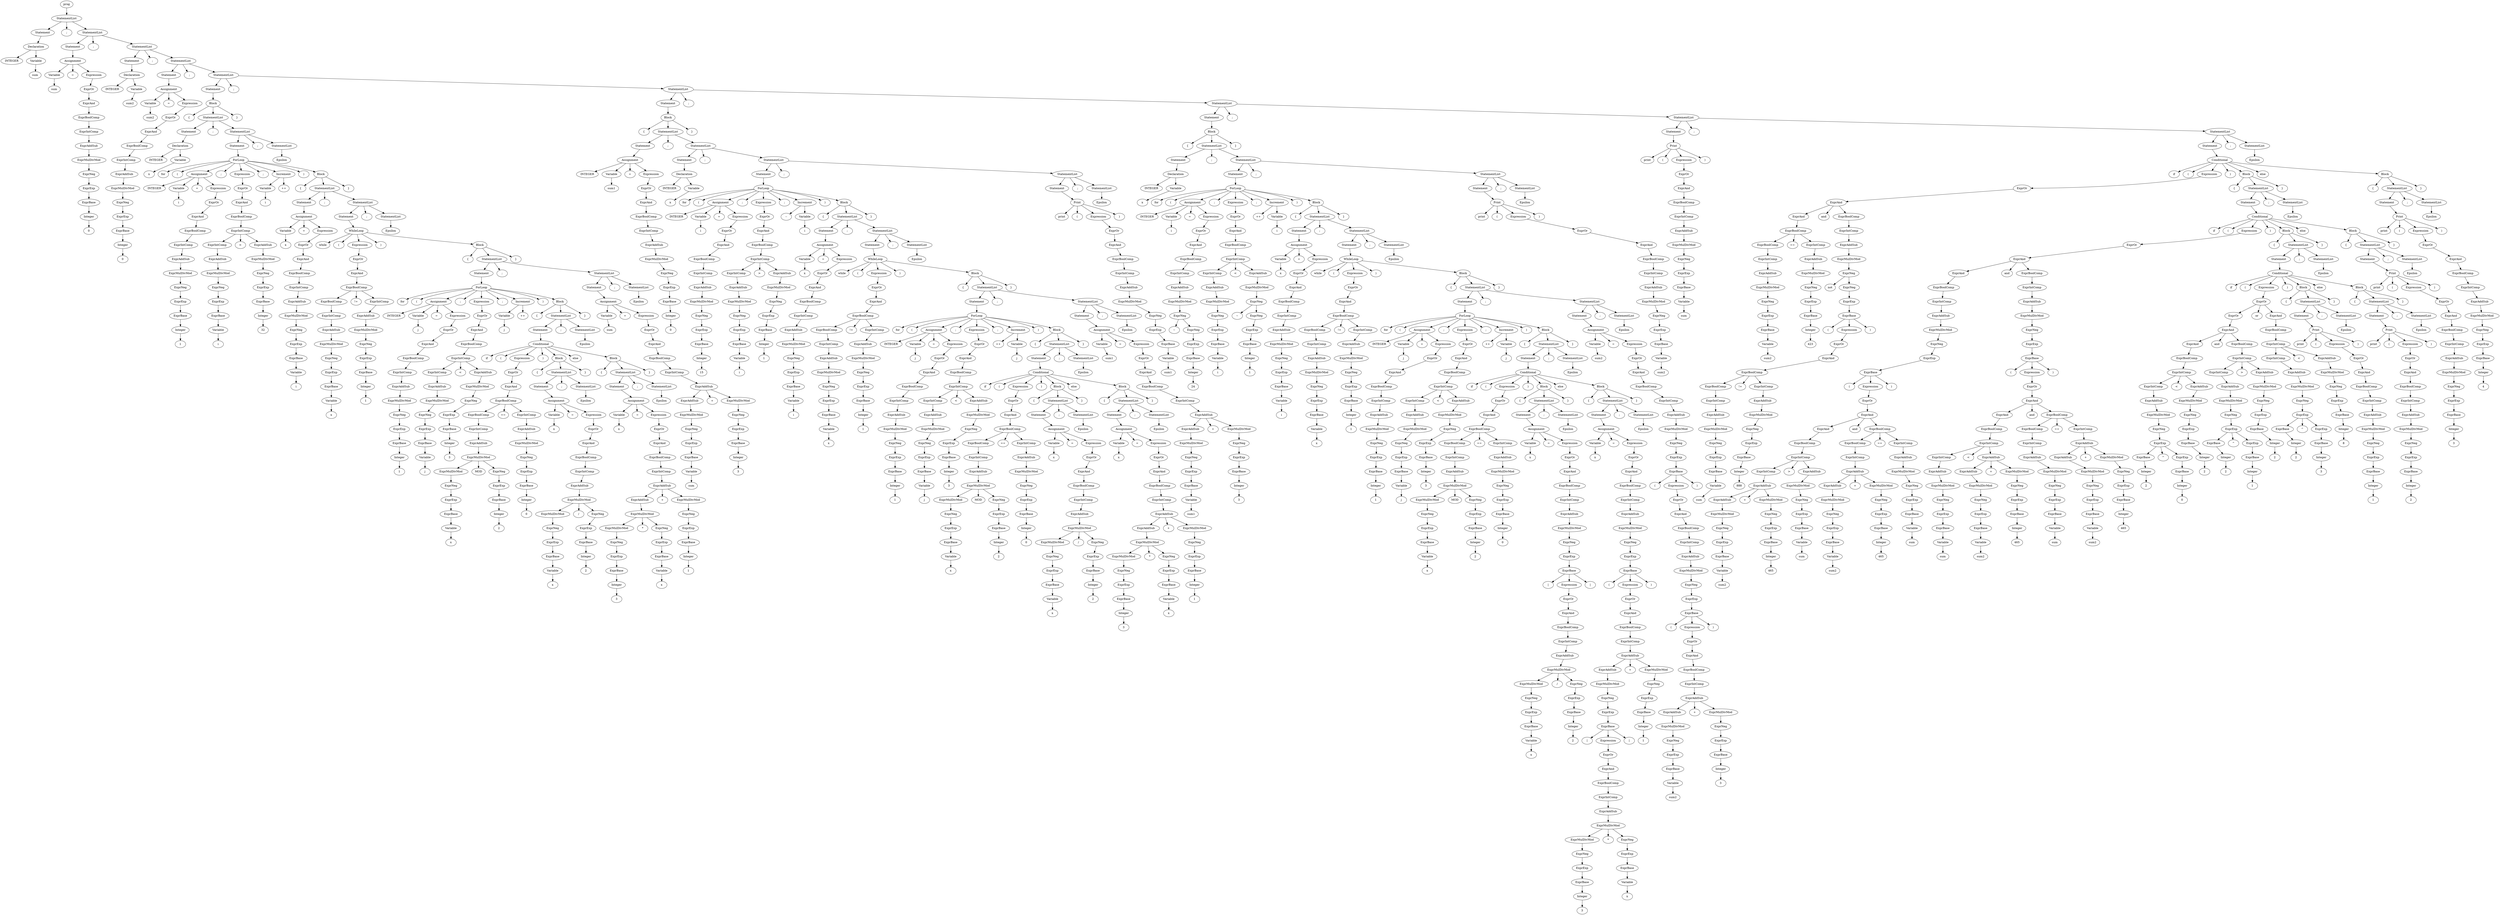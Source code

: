 
digraph "three_x_plus_1"
{
struct1 [label="prog"]
struct2 [label="StatementList"]
struct3 [label="Statement"]
struct4 [label="Declaration"]
struct5 [label="INTEGER"]
struct4->struct5
struct6 [label="Variable"]
struct7 [label="sum"]
struct6->struct7
struct4->struct6
struct3->struct4
struct2->struct3
struct8 [label=";"]
struct2->struct8
struct9 [label="StatementList"]
struct10 [label="Statement"]
struct11 [label="Assignment"]
struct12 [label="Variable"]
struct13 [label="sum"]
struct12->struct13
struct11->struct12
struct14 [label="="]
struct11->struct14
struct15 [label="Expression"]
struct16 [label="ExprOr"]
struct17 [label="ExprAnd"]
struct18 [label="ExprBoolComp"]
struct19 [label="ExprIntComp"]
struct20 [label="ExprAddSub"]
struct21 [label="ExprMulDivMod"]
struct22 [label="ExprNeg"]
struct23 [label="ExprExp"]
struct24 [label="ExprBase"]
struct25 [label="Integer"]
struct26 [label="0"]
struct25->struct26
struct24->struct25
struct23->struct24
struct22->struct23
struct21->struct22
struct20->struct21
struct19->struct20
struct18->struct19
struct17->struct18
struct16->struct17
struct15->struct16
struct11->struct15
struct10->struct11
struct9->struct10
struct27 [label=";"]
struct9->struct27
struct28 [label="StatementList"]
struct29 [label="Statement"]
struct30 [label="Declaration"]
struct31 [label="INTEGER"]
struct30->struct31
struct32 [label="Variable"]
struct33 [label="sum2"]
struct32->struct33
struct30->struct32
struct29->struct30
struct28->struct29
struct34 [label=";"]
struct28->struct34
struct35 [label="StatementList"]
struct36 [label="Statement"]
struct37 [label="Assignment"]
struct38 [label="Variable"]
struct39 [label="sum2"]
struct38->struct39
struct37->struct38
struct40 [label="="]
struct37->struct40
struct41 [label="Expression"]
struct42 [label="ExprOr"]
struct43 [label="ExprAnd"]
struct44 [label="ExprBoolComp"]
struct45 [label="ExprIntComp"]
struct46 [label="ExprAddSub"]
struct47 [label="ExprMulDivMod"]
struct48 [label="ExprNeg"]
struct49 [label="ExprExp"]
struct50 [label="ExprBase"]
struct51 [label="Integer"]
struct52 [label="0"]
struct51->struct52
struct50->struct51
struct49->struct50
struct48->struct49
struct47->struct48
struct46->struct47
struct45->struct46
struct44->struct45
struct43->struct44
struct42->struct43
struct41->struct42
struct37->struct41
struct36->struct37
struct35->struct36
struct53 [label=";"]
struct35->struct53
struct54 [label="StatementList"]
struct55 [label="Statement"]
struct56 [label="Block"]
struct57 [label="{"]
struct56->struct57
struct58 [label="StatementList"]
struct59 [label="Statement"]
struct60 [label="Declaration"]
struct61 [label="INTEGER"]
struct60->struct61
struct62 [label="Variable"]
struct63 [label="x"]
struct62->struct63
struct60->struct62
struct59->struct60
struct58->struct59
struct64 [label=";"]
struct58->struct64
struct65 [label="StatementList"]
struct66 [label="Statement"]
struct67 [label="ForLoop"]
struct68 [label="for"]
struct67->struct68
struct69 [label="("]
struct67->struct69
struct70 [label="Assignment"]
struct71 [label="INTEGER"]
struct70->struct71
struct72 [label="Variable"]
struct73 [label="i"]
struct72->struct73
struct70->struct72
struct74 [label="="]
struct70->struct74
struct75 [label="Expression"]
struct76 [label="ExprOr"]
struct77 [label="ExprAnd"]
struct78 [label="ExprBoolComp"]
struct79 [label="ExprIntComp"]
struct80 [label="ExprAddSub"]
struct81 [label="ExprMulDivMod"]
struct82 [label="ExprNeg"]
struct83 [label="ExprExp"]
struct84 [label="ExprBase"]
struct85 [label="Integer"]
struct86 [label="1"]
struct85->struct86
struct84->struct85
struct83->struct84
struct82->struct83
struct81->struct82
struct80->struct81
struct79->struct80
struct78->struct79
struct77->struct78
struct76->struct77
struct75->struct76
struct70->struct75
struct67->struct70
struct87 [label=";"]
struct67->struct87
struct88 [label="Expression"]
struct89 [label="ExprOr"]
struct90 [label="ExprAnd"]
struct91 [label="ExprBoolComp"]
struct92 [label="ExprIntComp"]
struct93 [label="ExprIntComp"]
struct94 [label="ExprAddSub"]
struct95 [label="ExprMulDivMod"]
struct96 [label="ExprNeg"]
struct97 [label="ExprExp"]
struct98 [label="ExprBase"]
struct99 [label="Variable"]
struct100 [label="i"]
struct99->struct100
struct98->struct99
struct97->struct98
struct96->struct97
struct95->struct96
struct94->struct95
struct93->struct94
struct92->struct93
struct101 [label="<"]
struct92->struct101
struct102 [label="ExprAddSub"]
struct103 [label="ExprMulDivMod"]
struct104 [label="ExprNeg"]
struct105 [label="ExprExp"]
struct106 [label="ExprBase"]
struct107 [label="Integer"]
struct108 [label="32"]
struct107->struct108
struct106->struct107
struct105->struct106
struct104->struct105
struct103->struct104
struct102->struct103
struct92->struct102
struct91->struct92
struct90->struct91
struct89->struct90
struct88->struct89
struct67->struct88
struct109 [label=";"]
struct67->struct109
struct110 [label="Increment"]
struct111 [label="Variable"]
struct112 [label="i"]
struct111->struct112
struct110->struct111
struct113 [label="++"]
struct110->struct113
struct67->struct110
struct114 [label=")"]
struct67->struct114
struct115 [label="Block"]
struct116 [label="{"]
struct115->struct116
struct117 [label="StatementList"]
struct118 [label="Statement"]
struct119 [label="Assignment"]
struct120 [label="Variable"]
struct121 [label="x"]
struct120->struct121
struct119->struct120
struct122 [label="="]
struct119->struct122
struct123 [label="Expression"]
struct124 [label="ExprOr"]
struct125 [label="ExprAnd"]
struct126 [label="ExprBoolComp"]
struct127 [label="ExprIntComp"]
struct128 [label="ExprAddSub"]
struct129 [label="ExprMulDivMod"]
struct130 [label="ExprNeg"]
struct131 [label="ExprExp"]
struct132 [label="ExprBase"]
struct133 [label="Variable"]
struct134 [label="i"]
struct133->struct134
struct132->struct133
struct131->struct132
struct130->struct131
struct129->struct130
struct128->struct129
struct127->struct128
struct126->struct127
struct125->struct126
struct124->struct125
struct123->struct124
struct119->struct123
struct118->struct119
struct117->struct118
struct135 [label=";"]
struct117->struct135
struct136 [label="StatementList"]
struct137 [label="Statement"]
struct138 [label="WhileLoop"]
struct139 [label="while"]
struct138->struct139
struct140 [label="("]
struct138->struct140
struct141 [label="Expression"]
struct142 [label="ExprOr"]
struct143 [label="ExprAnd"]
struct144 [label="ExprBoolComp"]
struct145 [label="ExprBoolComp"]
struct146 [label="ExprIntComp"]
struct147 [label="ExprAddSub"]
struct148 [label="ExprMulDivMod"]
struct149 [label="ExprNeg"]
struct150 [label="ExprExp"]
struct151 [label="ExprBase"]
struct152 [label="Variable"]
struct153 [label="x"]
struct152->struct153
struct151->struct152
struct150->struct151
struct149->struct150
struct148->struct149
struct147->struct148
struct146->struct147
struct145->struct146
struct144->struct145
struct154 [label="!="]
struct144->struct154
struct155 [label="ExprIntComp"]
struct156 [label="ExprAddSub"]
struct157 [label="ExprMulDivMod"]
struct158 [label="ExprNeg"]
struct159 [label="ExprExp"]
struct160 [label="ExprBase"]
struct161 [label="Integer"]
struct162 [label="1"]
struct161->struct162
struct160->struct161
struct159->struct160
struct158->struct159
struct157->struct158
struct156->struct157
struct155->struct156
struct144->struct155
struct143->struct144
struct142->struct143
struct141->struct142
struct138->struct141
struct163 [label=")"]
struct138->struct163
struct164 [label="Block"]
struct165 [label="{"]
struct164->struct165
struct166 [label="StatementList"]
struct167 [label="Statement"]
struct168 [label="ForLoop"]
struct169 [label="for"]
struct168->struct169
struct170 [label="("]
struct168->struct170
struct171 [label="Assignment"]
struct172 [label="INTEGER"]
struct171->struct172
struct173 [label="Variable"]
struct174 [label="j"]
struct173->struct174
struct171->struct173
struct175 [label="="]
struct171->struct175
struct176 [label="Expression"]
struct177 [label="ExprOr"]
struct178 [label="ExprAnd"]
struct179 [label="ExprBoolComp"]
struct180 [label="ExprIntComp"]
struct181 [label="ExprAddSub"]
struct182 [label="ExprMulDivMod"]
struct183 [label="ExprNeg"]
struct184 [label="ExprExp"]
struct185 [label="ExprBase"]
struct186 [label="Integer"]
struct187 [label="1"]
struct186->struct187
struct185->struct186
struct184->struct185
struct183->struct184
struct182->struct183
struct181->struct182
struct180->struct181
struct179->struct180
struct178->struct179
struct177->struct178
struct176->struct177
struct171->struct176
struct168->struct171
struct188 [label=";"]
struct168->struct188
struct189 [label="Expression"]
struct190 [label="ExprOr"]
struct191 [label="ExprAnd"]
struct192 [label="ExprBoolComp"]
struct193 [label="ExprIntComp"]
struct194 [label="ExprIntComp"]
struct195 [label="ExprAddSub"]
struct196 [label="ExprMulDivMod"]
struct197 [label="ExprNeg"]
struct198 [label="ExprExp"]
struct199 [label="ExprBase"]
struct200 [label="Variable"]
struct201 [label="j"]
struct200->struct201
struct199->struct200
struct198->struct199
struct197->struct198
struct196->struct197
struct195->struct196
struct194->struct195
struct193->struct194
struct202 [label="<"]
struct193->struct202
struct203 [label="ExprAddSub"]
struct204 [label="ExprMulDivMod"]
struct205 [label="ExprNeg"]
struct206 [label="ExprExp"]
struct207 [label="ExprBase"]
struct208 [label="Integer"]
struct209 [label="3"]
struct208->struct209
struct207->struct208
struct206->struct207
struct205->struct206
struct204->struct205
struct203->struct204
struct193->struct203
struct192->struct193
struct191->struct192
struct190->struct191
struct189->struct190
struct168->struct189
struct210 [label=";"]
struct168->struct210
struct211 [label="Increment"]
struct212 [label="Variable"]
struct213 [label="j"]
struct212->struct213
struct211->struct212
struct214 [label="++"]
struct211->struct214
struct168->struct211
struct215 [label=")"]
struct168->struct215
struct216 [label="Block"]
struct217 [label="{"]
struct216->struct217
struct218 [label="StatementList"]
struct219 [label="Statement"]
struct220 [label="Conditional"]
struct221 [label="if"]
struct220->struct221
struct222 [label="("]
struct220->struct222
struct223 [label="Expression"]
struct224 [label="ExprOr"]
struct225 [label="ExprAnd"]
struct226 [label="ExprBoolComp"]
struct227 [label="ExprBoolComp"]
struct228 [label="ExprIntComp"]
struct229 [label="ExprAddSub"]
struct230 [label="ExprMulDivMod"]
struct231 [label="ExprMulDivMod"]
struct232 [label="ExprNeg"]
struct233 [label="ExprExp"]
struct234 [label="ExprBase"]
struct235 [label="Variable"]
struct236 [label="x"]
struct235->struct236
struct234->struct235
struct233->struct234
struct232->struct233
struct231->struct232
struct230->struct231
struct237 [label="MOD"]
struct230->struct237
struct238 [label="ExprNeg"]
struct239 [label="ExprExp"]
struct240 [label="ExprBase"]
struct241 [label="Integer"]
struct242 [label="2"]
struct241->struct242
struct240->struct241
struct239->struct240
struct238->struct239
struct230->struct238
struct229->struct230
struct228->struct229
struct227->struct228
struct226->struct227
struct243 [label="=="]
struct226->struct243
struct244 [label="ExprIntComp"]
struct245 [label="ExprAddSub"]
struct246 [label="ExprMulDivMod"]
struct247 [label="ExprNeg"]
struct248 [label="ExprExp"]
struct249 [label="ExprBase"]
struct250 [label="Integer"]
struct251 [label="0"]
struct250->struct251
struct249->struct250
struct248->struct249
struct247->struct248
struct246->struct247
struct245->struct246
struct244->struct245
struct226->struct244
struct225->struct226
struct224->struct225
struct223->struct224
struct220->struct223
struct252 [label=")"]
struct220->struct252
struct253 [label="Block"]
struct254 [label="{"]
struct253->struct254
struct255 [label="StatementList"]
struct256 [label="Statement"]
struct257 [label="Assignment"]
struct258 [label="Variable"]
struct259 [label="x"]
struct258->struct259
struct257->struct258
struct260 [label="="]
struct257->struct260
struct261 [label="Expression"]
struct262 [label="ExprOr"]
struct263 [label="ExprAnd"]
struct264 [label="ExprBoolComp"]
struct265 [label="ExprIntComp"]
struct266 [label="ExprAddSub"]
struct267 [label="ExprMulDivMod"]
struct268 [label="ExprMulDivMod"]
struct269 [label="ExprNeg"]
struct270 [label="ExprExp"]
struct271 [label="ExprBase"]
struct272 [label="Variable"]
struct273 [label="x"]
struct272->struct273
struct271->struct272
struct270->struct271
struct269->struct270
struct268->struct269
struct267->struct268
struct274 [label="/"]
struct267->struct274
struct275 [label="ExprNeg"]
struct276 [label="ExprExp"]
struct277 [label="ExprBase"]
struct278 [label="Integer"]
struct279 [label="2"]
struct278->struct279
struct277->struct278
struct276->struct277
struct275->struct276
struct267->struct275
struct266->struct267
struct265->struct266
struct264->struct265
struct263->struct264
struct262->struct263
struct261->struct262
struct257->struct261
struct256->struct257
struct255->struct256
struct280 [label=";"]
struct255->struct280
struct281 [label="StatementList"]
struct282 [label="Epsilon"]
struct281->struct282
struct255->struct281
struct253->struct255
struct283 [label="}"]
struct253->struct283
struct220->struct253
struct284 [label="else"]
struct220->struct284
struct285 [label="Block"]
struct286 [label="{"]
struct285->struct286
struct287 [label="StatementList"]
struct288 [label="Statement"]
struct289 [label="Assignment"]
struct290 [label="Variable"]
struct291 [label="x"]
struct290->struct291
struct289->struct290
struct292 [label="="]
struct289->struct292
struct293 [label="Expression"]
struct294 [label="ExprOr"]
struct295 [label="ExprAnd"]
struct296 [label="ExprBoolComp"]
struct297 [label="ExprIntComp"]
struct298 [label="ExprAddSub"]
struct299 [label="ExprAddSub"]
struct300 [label="ExprMulDivMod"]
struct301 [label="ExprMulDivMod"]
struct302 [label="ExprNeg"]
struct303 [label="ExprExp"]
struct304 [label="ExprBase"]
struct305 [label="Integer"]
struct306 [label="3"]
struct305->struct306
struct304->struct305
struct303->struct304
struct302->struct303
struct301->struct302
struct300->struct301
struct307 [label="*"]
struct300->struct307
struct308 [label="ExprNeg"]
struct309 [label="ExprExp"]
struct310 [label="ExprBase"]
struct311 [label="Variable"]
struct312 [label="x"]
struct311->struct312
struct310->struct311
struct309->struct310
struct308->struct309
struct300->struct308
struct299->struct300
struct298->struct299
struct313 [label="+"]
struct298->struct313
struct314 [label="ExprMulDivMod"]
struct315 [label="ExprNeg"]
struct316 [label="ExprExp"]
struct317 [label="ExprBase"]
struct318 [label="Integer"]
struct319 [label="1"]
struct318->struct319
struct317->struct318
struct316->struct317
struct315->struct316
struct314->struct315
struct298->struct314
struct297->struct298
struct296->struct297
struct295->struct296
struct294->struct295
struct293->struct294
struct289->struct293
struct288->struct289
struct287->struct288
struct320 [label=";"]
struct287->struct320
struct321 [label="StatementList"]
struct322 [label="Epsilon"]
struct321->struct322
struct287->struct321
struct285->struct287
struct323 [label="}"]
struct285->struct323
struct220->struct285
struct219->struct220
struct218->struct219
struct324 [label=";"]
struct218->struct324
struct325 [label="StatementList"]
struct326 [label="Epsilon"]
struct325->struct326
struct218->struct325
struct216->struct218
struct327 [label="}"]
struct216->struct327
struct168->struct216
struct167->struct168
struct166->struct167
struct328 [label=";"]
struct166->struct328
struct329 [label="StatementList"]
struct330 [label="Statement"]
struct331 [label="Assignment"]
struct332 [label="Variable"]
struct333 [label="sum"]
struct332->struct333
struct331->struct332
struct334 [label="="]
struct331->struct334
struct335 [label="Expression"]
struct336 [label="ExprOr"]
struct337 [label="ExprAnd"]
struct338 [label="ExprBoolComp"]
struct339 [label="ExprIntComp"]
struct340 [label="ExprAddSub"]
struct341 [label="ExprAddSub"]
struct342 [label="ExprMulDivMod"]
struct343 [label="ExprNeg"]
struct344 [label="ExprExp"]
struct345 [label="ExprBase"]
struct346 [label="Variable"]
struct347 [label="sum"]
struct346->struct347
struct345->struct346
struct344->struct345
struct343->struct344
struct342->struct343
struct341->struct342
struct340->struct341
struct348 [label="+"]
struct340->struct348
struct349 [label="ExprMulDivMod"]
struct350 [label="ExprNeg"]
struct351 [label="ExprExp"]
struct352 [label="ExprBase"]
struct353 [label="Integer"]
struct354 [label="3"]
struct353->struct354
struct352->struct353
struct351->struct352
struct350->struct351
struct349->struct350
struct340->struct349
struct339->struct340
struct338->struct339
struct337->struct338
struct336->struct337
struct335->struct336
struct331->struct335
struct330->struct331
struct329->struct330
struct355 [label=";"]
struct329->struct355
struct356 [label="StatementList"]
struct357 [label="Epsilon"]
struct356->struct357
struct329->struct356
struct166->struct329
struct164->struct166
struct358 [label="}"]
struct164->struct358
struct138->struct164
struct137->struct138
struct136->struct137
struct359 [label=";"]
struct136->struct359
struct360 [label="StatementList"]
struct361 [label="Epsilon"]
struct360->struct361
struct136->struct360
struct117->struct136
struct115->struct117
struct362 [label="}"]
struct115->struct362
struct67->struct115
struct66->struct67
struct65->struct66
struct363 [label=";"]
struct65->struct363
struct364 [label="StatementList"]
struct365 [label="Epsilon"]
struct364->struct365
struct65->struct364
struct58->struct65
struct56->struct58
struct366 [label="}"]
struct56->struct366
struct55->struct56
struct54->struct55
struct367 [label=";"]
struct54->struct367
struct368 [label="StatementList"]
struct369 [label="Statement"]
struct370 [label="Block"]
struct371 [label="{"]
struct370->struct371
struct372 [label="StatementList"]
struct373 [label="Statement"]
struct374 [label="Assignment"]
struct375 [label="INTEGER"]
struct374->struct375
struct376 [label="Variable"]
struct377 [label="sum1"]
struct376->struct377
struct374->struct376
struct378 [label="="]
struct374->struct378
struct379 [label="Expression"]
struct380 [label="ExprOr"]
struct381 [label="ExprAnd"]
struct382 [label="ExprBoolComp"]
struct383 [label="ExprIntComp"]
struct384 [label="ExprAddSub"]
struct385 [label="ExprMulDivMod"]
struct386 [label="ExprNeg"]
struct387 [label="ExprExp"]
struct388 [label="ExprBase"]
struct389 [label="Integer"]
struct390 [label="0"]
struct389->struct390
struct388->struct389
struct387->struct388
struct386->struct387
struct385->struct386
struct384->struct385
struct383->struct384
struct382->struct383
struct381->struct382
struct380->struct381
struct379->struct380
struct374->struct379
struct373->struct374
struct372->struct373
struct391 [label=";"]
struct372->struct391
struct392 [label="StatementList"]
struct393 [label="Statement"]
struct394 [label="Declaration"]
struct395 [label="INTEGER"]
struct394->struct395
struct396 [label="Variable"]
struct397 [label="x"]
struct396->struct397
struct394->struct396
struct393->struct394
struct392->struct393
struct398 [label=";"]
struct392->struct398
struct399 [label="StatementList"]
struct400 [label="Statement"]
struct401 [label="ForLoop"]
struct402 [label="for"]
struct401->struct402
struct403 [label="("]
struct401->struct403
struct404 [label="Assignment"]
struct405 [label="INTEGER"]
struct404->struct405
struct406 [label="Variable"]
struct407 [label="i"]
struct406->struct407
struct404->struct406
struct408 [label="="]
struct404->struct408
struct409 [label="Expression"]
struct410 [label="ExprOr"]
struct411 [label="ExprAnd"]
struct412 [label="ExprBoolComp"]
struct413 [label="ExprIntComp"]
struct414 [label="ExprAddSub"]
struct415 [label="ExprMulDivMod"]
struct416 [label="ExprNeg"]
struct417 [label="ExprExp"]
struct418 [label="ExprBase"]
struct419 [label="Integer"]
struct420 [label="15"]
struct419->struct420
struct418->struct419
struct417->struct418
struct416->struct417
struct415->struct416
struct414->struct415
struct413->struct414
struct412->struct413
struct411->struct412
struct410->struct411
struct409->struct410
struct404->struct409
struct401->struct404
struct421 [label=";"]
struct401->struct421
struct422 [label="Expression"]
struct423 [label="ExprOr"]
struct424 [label="ExprAnd"]
struct425 [label="ExprBoolComp"]
struct426 [label="ExprIntComp"]
struct427 [label="ExprIntComp"]
struct428 [label="ExprAddSub"]
struct429 [label="ExprMulDivMod"]
struct430 [label="ExprNeg"]
struct431 [label="ExprExp"]
struct432 [label="ExprBase"]
struct433 [label="Variable"]
struct434 [label="i"]
struct433->struct434
struct432->struct433
struct431->struct432
struct430->struct431
struct429->struct430
struct428->struct429
struct427->struct428
struct426->struct427
struct435 [label=">"]
struct426->struct435
struct436 [label="ExprAddSub"]
struct437 [label="ExprMulDivMod"]
struct438 [label="ExprNeg"]
struct439 [label="ExprExp"]
struct440 [label="ExprBase"]
struct441 [label="Integer"]
struct442 [label="1"]
struct441->struct442
struct440->struct441
struct439->struct440
struct438->struct439
struct437->struct438
struct436->struct437
struct426->struct436
struct425->struct426
struct424->struct425
struct423->struct424
struct422->struct423
struct401->struct422
struct443 [label=";"]
struct401->struct443
struct444 [label="Increment"]
struct445 [label="--"]
struct444->struct445
struct446 [label="Variable"]
struct447 [label="i"]
struct446->struct447
struct444->struct446
struct401->struct444
struct448 [label=")"]
struct401->struct448
struct449 [label="Block"]
struct450 [label="{"]
struct449->struct450
struct451 [label="StatementList"]
struct452 [label="Statement"]
struct453 [label="Assignment"]
struct454 [label="Variable"]
struct455 [label="x"]
struct454->struct455
struct453->struct454
struct456 [label="="]
struct453->struct456
struct457 [label="Expression"]
struct458 [label="ExprOr"]
struct459 [label="ExprAnd"]
struct460 [label="ExprBoolComp"]
struct461 [label="ExprIntComp"]
struct462 [label="ExprAddSub"]
struct463 [label="ExprMulDivMod"]
struct464 [label="ExprNeg"]
struct465 [label="ExprExp"]
struct466 [label="ExprBase"]
struct467 [label="Variable"]
struct468 [label="i"]
struct467->struct468
struct466->struct467
struct465->struct466
struct464->struct465
struct463->struct464
struct462->struct463
struct461->struct462
struct460->struct461
struct459->struct460
struct458->struct459
struct457->struct458
struct453->struct457
struct452->struct453
struct451->struct452
struct469 [label=";"]
struct451->struct469
struct470 [label="StatementList"]
struct471 [label="Statement"]
struct472 [label="WhileLoop"]
struct473 [label="while"]
struct472->struct473
struct474 [label="("]
struct472->struct474
struct475 [label="Expression"]
struct476 [label="ExprOr"]
struct477 [label="ExprAnd"]
struct478 [label="ExprBoolComp"]
struct479 [label="ExprBoolComp"]
struct480 [label="ExprIntComp"]
struct481 [label="ExprAddSub"]
struct482 [label="ExprMulDivMod"]
struct483 [label="ExprNeg"]
struct484 [label="ExprExp"]
struct485 [label="ExprBase"]
struct486 [label="Variable"]
struct487 [label="x"]
struct486->struct487
struct485->struct486
struct484->struct485
struct483->struct484
struct482->struct483
struct481->struct482
struct480->struct481
struct479->struct480
struct478->struct479
struct488 [label="!="]
struct478->struct488
struct489 [label="ExprIntComp"]
struct490 [label="ExprAddSub"]
struct491 [label="ExprMulDivMod"]
struct492 [label="ExprNeg"]
struct493 [label="ExprExp"]
struct494 [label="ExprBase"]
struct495 [label="Integer"]
struct496 [label="1"]
struct495->struct496
struct494->struct495
struct493->struct494
struct492->struct493
struct491->struct492
struct490->struct491
struct489->struct490
struct478->struct489
struct477->struct478
struct476->struct477
struct475->struct476
struct472->struct475
struct497 [label=")"]
struct472->struct497
struct498 [label="Block"]
struct499 [label="{"]
struct498->struct499
struct500 [label="StatementList"]
struct501 [label="Statement"]
struct502 [label="ForLoop"]
struct503 [label="for"]
struct502->struct503
struct504 [label="("]
struct502->struct504
struct505 [label="Assignment"]
struct506 [label="INTEGER"]
struct505->struct506
struct507 [label="Variable"]
struct508 [label="j"]
struct507->struct508
struct505->struct507
struct509 [label="="]
struct505->struct509
struct510 [label="Expression"]
struct511 [label="ExprOr"]
struct512 [label="ExprAnd"]
struct513 [label="ExprBoolComp"]
struct514 [label="ExprIntComp"]
struct515 [label="ExprAddSub"]
struct516 [label="ExprMulDivMod"]
struct517 [label="ExprNeg"]
struct518 [label="ExprExp"]
struct519 [label="ExprBase"]
struct520 [label="Integer"]
struct521 [label="1"]
struct520->struct521
struct519->struct520
struct518->struct519
struct517->struct518
struct516->struct517
struct515->struct516
struct514->struct515
struct513->struct514
struct512->struct513
struct511->struct512
struct510->struct511
struct505->struct510
struct502->struct505
struct522 [label=";"]
struct502->struct522
struct523 [label="Expression"]
struct524 [label="ExprOr"]
struct525 [label="ExprAnd"]
struct526 [label="ExprBoolComp"]
struct527 [label="ExprIntComp"]
struct528 [label="ExprIntComp"]
struct529 [label="ExprAddSub"]
struct530 [label="ExprMulDivMod"]
struct531 [label="ExprNeg"]
struct532 [label="ExprExp"]
struct533 [label="ExprBase"]
struct534 [label="Variable"]
struct535 [label="j"]
struct534->struct535
struct533->struct534
struct532->struct533
struct531->struct532
struct530->struct531
struct529->struct530
struct528->struct529
struct527->struct528
struct536 [label="<"]
struct527->struct536
struct537 [label="ExprAddSub"]
struct538 [label="ExprMulDivMod"]
struct539 [label="ExprNeg"]
struct540 [label="ExprExp"]
struct541 [label="ExprBase"]
struct542 [label="Integer"]
struct543 [label="3"]
struct542->struct543
struct541->struct542
struct540->struct541
struct539->struct540
struct538->struct539
struct537->struct538
struct527->struct537
struct526->struct527
struct525->struct526
struct524->struct525
struct523->struct524
struct502->struct523
struct544 [label=";"]
struct502->struct544
struct545 [label="Increment"]
struct546 [label="++"]
struct545->struct546
struct547 [label="Variable"]
struct548 [label="j"]
struct547->struct548
struct545->struct547
struct502->struct545
struct549 [label=")"]
struct502->struct549
struct550 [label="Block"]
struct551 [label="{"]
struct550->struct551
struct552 [label="StatementList"]
struct553 [label="Statement"]
struct554 [label="Conditional"]
struct555 [label="if"]
struct554->struct555
struct556 [label="("]
struct554->struct556
struct557 [label="Expression"]
struct558 [label="ExprOr"]
struct559 [label="ExprAnd"]
struct560 [label="ExprBoolComp"]
struct561 [label="ExprBoolComp"]
struct562 [label="ExprIntComp"]
struct563 [label="ExprAddSub"]
struct564 [label="ExprMulDivMod"]
struct565 [label="ExprMulDivMod"]
struct566 [label="ExprNeg"]
struct567 [label="ExprExp"]
struct568 [label="ExprBase"]
struct569 [label="Variable"]
struct570 [label="x"]
struct569->struct570
struct568->struct569
struct567->struct568
struct566->struct567
struct565->struct566
struct564->struct565
struct571 [label="MOD"]
struct564->struct571
struct572 [label="ExprNeg"]
struct573 [label="ExprExp"]
struct574 [label="ExprBase"]
struct575 [label="Integer"]
struct576 [label="2"]
struct575->struct576
struct574->struct575
struct573->struct574
struct572->struct573
struct564->struct572
struct563->struct564
struct562->struct563
struct561->struct562
struct560->struct561
struct577 [label="=="]
struct560->struct577
struct578 [label="ExprIntComp"]
struct579 [label="ExprAddSub"]
struct580 [label="ExprMulDivMod"]
struct581 [label="ExprNeg"]
struct582 [label="ExprExp"]
struct583 [label="ExprBase"]
struct584 [label="Integer"]
struct585 [label="0"]
struct584->struct585
struct583->struct584
struct582->struct583
struct581->struct582
struct580->struct581
struct579->struct580
struct578->struct579
struct560->struct578
struct559->struct560
struct558->struct559
struct557->struct558
struct554->struct557
struct586 [label=")"]
struct554->struct586
struct587 [label="Block"]
struct588 [label="{"]
struct587->struct588
struct589 [label="StatementList"]
struct590 [label="Statement"]
struct591 [label="Assignment"]
struct592 [label="Variable"]
struct593 [label="x"]
struct592->struct593
struct591->struct592
struct594 [label="="]
struct591->struct594
struct595 [label="Expression"]
struct596 [label="ExprOr"]
struct597 [label="ExprAnd"]
struct598 [label="ExprBoolComp"]
struct599 [label="ExprIntComp"]
struct600 [label="ExprAddSub"]
struct601 [label="ExprMulDivMod"]
struct602 [label="ExprMulDivMod"]
struct603 [label="ExprNeg"]
struct604 [label="ExprExp"]
struct605 [label="ExprBase"]
struct606 [label="Variable"]
struct607 [label="x"]
struct606->struct607
struct605->struct606
struct604->struct605
struct603->struct604
struct602->struct603
struct601->struct602
struct608 [label="/"]
struct601->struct608
struct609 [label="ExprNeg"]
struct610 [label="ExprExp"]
struct611 [label="ExprBase"]
struct612 [label="Integer"]
struct613 [label="2"]
struct612->struct613
struct611->struct612
struct610->struct611
struct609->struct610
struct601->struct609
struct600->struct601
struct599->struct600
struct598->struct599
struct597->struct598
struct596->struct597
struct595->struct596
struct591->struct595
struct590->struct591
struct589->struct590
struct614 [label=";"]
struct589->struct614
struct615 [label="StatementList"]
struct616 [label="Epsilon"]
struct615->struct616
struct589->struct615
struct587->struct589
struct617 [label="}"]
struct587->struct617
struct554->struct587
struct618 [label="else"]
struct554->struct618
struct619 [label="Block"]
struct620 [label="{"]
struct619->struct620
struct621 [label="StatementList"]
struct622 [label="Statement"]
struct623 [label="Assignment"]
struct624 [label="Variable"]
struct625 [label="x"]
struct624->struct625
struct623->struct624
struct626 [label="="]
struct623->struct626
struct627 [label="Expression"]
struct628 [label="ExprOr"]
struct629 [label="ExprAnd"]
struct630 [label="ExprBoolComp"]
struct631 [label="ExprIntComp"]
struct632 [label="ExprAddSub"]
struct633 [label="ExprAddSub"]
struct634 [label="ExprMulDivMod"]
struct635 [label="ExprMulDivMod"]
struct636 [label="ExprNeg"]
struct637 [label="ExprExp"]
struct638 [label="ExprBase"]
struct639 [label="Integer"]
struct640 [label="3"]
struct639->struct640
struct638->struct639
struct637->struct638
struct636->struct637
struct635->struct636
struct634->struct635
struct641 [label="*"]
struct634->struct641
struct642 [label="ExprNeg"]
struct643 [label="ExprExp"]
struct644 [label="ExprBase"]
struct645 [label="Variable"]
struct646 [label="x"]
struct645->struct646
struct644->struct645
struct643->struct644
struct642->struct643
struct634->struct642
struct633->struct634
struct632->struct633
struct647 [label="+"]
struct632->struct647
struct648 [label="ExprMulDivMod"]
struct649 [label="ExprNeg"]
struct650 [label="ExprExp"]
struct651 [label="ExprBase"]
struct652 [label="Integer"]
struct653 [label="1"]
struct652->struct653
struct651->struct652
struct650->struct651
struct649->struct650
struct648->struct649
struct632->struct648
struct631->struct632
struct630->struct631
struct629->struct630
struct628->struct629
struct627->struct628
struct623->struct627
struct622->struct623
struct621->struct622
struct654 [label=";"]
struct621->struct654
struct655 [label="StatementList"]
struct656 [label="Epsilon"]
struct655->struct656
struct621->struct655
struct619->struct621
struct657 [label="}"]
struct619->struct657
struct554->struct619
struct553->struct554
struct552->struct553
struct658 [label=";"]
struct552->struct658
struct659 [label="StatementList"]
struct660 [label="Epsilon"]
struct659->struct660
struct552->struct659
struct550->struct552
struct661 [label="}"]
struct550->struct661
struct502->struct550
struct501->struct502
struct500->struct501
struct662 [label=";"]
struct500->struct662
struct663 [label="StatementList"]
struct664 [label="Statement"]
struct665 [label="Assignment"]
struct666 [label="Variable"]
struct667 [label="sum1"]
struct666->struct667
struct665->struct666
struct668 [label="="]
struct665->struct668
struct669 [label="Expression"]
struct670 [label="ExprOr"]
struct671 [label="ExprAnd"]
struct672 [label="ExprBoolComp"]
struct673 [label="ExprIntComp"]
struct674 [label="ExprAddSub"]
struct675 [label="ExprAddSub"]
struct676 [label="ExprMulDivMod"]
struct677 [label="ExprNeg"]
struct678 [label="ExprExp"]
struct679 [label="ExprBase"]
struct680 [label="Variable"]
struct681 [label="sum1"]
struct680->struct681
struct679->struct680
struct678->struct679
struct677->struct678
struct676->struct677
struct675->struct676
struct674->struct675
struct682 [label="+"]
struct674->struct682
struct683 [label="ExprMulDivMod"]
struct684 [label="ExprNeg"]
struct685 [label="ExprExp"]
struct686 [label="ExprBase"]
struct687 [label="Integer"]
struct688 [label="3"]
struct687->struct688
struct686->struct687
struct685->struct686
struct684->struct685
struct683->struct684
struct674->struct683
struct673->struct674
struct672->struct673
struct671->struct672
struct670->struct671
struct669->struct670
struct665->struct669
struct664->struct665
struct663->struct664
struct689 [label=";"]
struct663->struct689
struct690 [label="StatementList"]
struct691 [label="Epsilon"]
struct690->struct691
struct663->struct690
struct500->struct663
struct498->struct500
struct692 [label="}"]
struct498->struct692
struct472->struct498
struct471->struct472
struct470->struct471
struct693 [label=";"]
struct470->struct693
struct694 [label="StatementList"]
struct695 [label="Epsilon"]
struct694->struct695
struct470->struct694
struct451->struct470
struct449->struct451
struct696 [label="}"]
struct449->struct696
struct401->struct449
struct400->struct401
struct399->struct400
struct697 [label=";"]
struct399->struct697
struct698 [label="StatementList"]
struct699 [label="Statement"]
struct700 [label="Print"]
struct701 [label="print"]
struct700->struct701
struct702 [label="("]
struct700->struct702
struct703 [label="Expression"]
struct704 [label="ExprOr"]
struct705 [label="ExprAnd"]
struct706 [label="ExprBoolComp"]
struct707 [label="ExprIntComp"]
struct708 [label="ExprAddSub"]
struct709 [label="ExprMulDivMod"]
struct710 [label="ExprNeg"]
struct711 [label="ExprExp"]
struct712 [label="ExprBase"]
struct713 [label="Variable"]
struct714 [label="sum1"]
struct713->struct714
struct712->struct713
struct711->struct712
struct710->struct711
struct709->struct710
struct708->struct709
struct707->struct708
struct706->struct707
struct705->struct706
struct704->struct705
struct703->struct704
struct700->struct703
struct715 [label=")"]
struct700->struct715
struct699->struct700
struct698->struct699
struct716 [label=";"]
struct698->struct716
struct717 [label="StatementList"]
struct718 [label="Epsilon"]
struct717->struct718
struct698->struct717
struct399->struct698
struct392->struct399
struct372->struct392
struct370->struct372
struct719 [label="}"]
struct370->struct719
struct369->struct370
struct368->struct369
struct720 [label=";"]
struct368->struct720
struct721 [label="StatementList"]
struct722 [label="Statement"]
struct723 [label="Block"]
struct724 [label="{"]
struct723->struct724
struct725 [label="StatementList"]
struct726 [label="Statement"]
struct727 [label="Declaration"]
struct728 [label="INTEGER"]
struct727->struct728
struct729 [label="Variable"]
struct730 [label="x"]
struct729->struct730
struct727->struct729
struct726->struct727
struct725->struct726
struct731 [label=";"]
struct725->struct731
struct732 [label="StatementList"]
struct733 [label="Statement"]
struct734 [label="ForLoop"]
struct735 [label="for"]
struct734->struct735
struct736 [label="("]
struct734->struct736
struct737 [label="Assignment"]
struct738 [label="INTEGER"]
struct737->struct738
struct739 [label="Variable"]
struct740 [label="i"]
struct739->struct740
struct737->struct739
struct741 [label="="]
struct737->struct741
struct742 [label="Expression"]
struct743 [label="ExprOr"]
struct744 [label="ExprAnd"]
struct745 [label="ExprBoolComp"]
struct746 [label="ExprIntComp"]
struct747 [label="ExprAddSub"]
struct748 [label="ExprMulDivMod"]
struct749 [label="ExprNeg"]
struct750 [label="~"]
struct749->struct750
struct751 [label="ExprNeg"]
struct752 [label="ExprExp"]
struct753 [label="ExprBase"]
struct754 [label="Integer"]
struct755 [label="24"]
struct754->struct755
struct753->struct754
struct752->struct753
struct751->struct752
struct749->struct751
struct748->struct749
struct747->struct748
struct746->struct747
struct745->struct746
struct744->struct745
struct743->struct744
struct742->struct743
struct737->struct742
struct734->struct737
struct756 [label=";"]
struct734->struct756
struct757 [label="Expression"]
struct758 [label="ExprOr"]
struct759 [label="ExprAnd"]
struct760 [label="ExprBoolComp"]
struct761 [label="ExprIntComp"]
struct762 [label="ExprIntComp"]
struct763 [label="ExprAddSub"]
struct764 [label="ExprMulDivMod"]
struct765 [label="ExprNeg"]
struct766 [label="ExprExp"]
struct767 [label="ExprBase"]
struct768 [label="Variable"]
struct769 [label="i"]
struct768->struct769
struct767->struct768
struct766->struct767
struct765->struct766
struct764->struct765
struct763->struct764
struct762->struct763
struct761->struct762
struct770 [label="<"]
struct761->struct770
struct771 [label="ExprAddSub"]
struct772 [label="ExprMulDivMod"]
struct773 [label="ExprNeg"]
struct774 [label="~"]
struct773->struct774
struct775 [label="ExprNeg"]
struct776 [label="ExprExp"]
struct777 [label="ExprBase"]
struct778 [label="Integer"]
struct779 [label="1"]
struct778->struct779
struct777->struct778
struct776->struct777
struct775->struct776
struct773->struct775
struct772->struct773
struct771->struct772
struct761->struct771
struct760->struct761
struct759->struct760
struct758->struct759
struct757->struct758
struct734->struct757
struct780 [label=";"]
struct734->struct780
struct781 [label="Increment"]
struct782 [label="++"]
struct781->struct782
struct783 [label="Variable"]
struct784 [label="i"]
struct783->struct784
struct781->struct783
struct734->struct781
struct785 [label=")"]
struct734->struct785
struct786 [label="Block"]
struct787 [label="{"]
struct786->struct787
struct788 [label="StatementList"]
struct789 [label="Statement"]
struct790 [label="Assignment"]
struct791 [label="Variable"]
struct792 [label="x"]
struct791->struct792
struct790->struct791
struct793 [label="="]
struct790->struct793
struct794 [label="Expression"]
struct795 [label="ExprOr"]
struct796 [label="ExprAnd"]
struct797 [label="ExprBoolComp"]
struct798 [label="ExprIntComp"]
struct799 [label="ExprAddSub"]
struct800 [label="ExprMulDivMod"]
struct801 [label="ExprNeg"]
struct802 [label="ExprExp"]
struct803 [label="ExprBase"]
struct804 [label="Variable"]
struct805 [label="i"]
struct804->struct805
struct803->struct804
struct802->struct803
struct801->struct802
struct800->struct801
struct799->struct800
struct798->struct799
struct797->struct798
struct796->struct797
struct795->struct796
struct794->struct795
struct790->struct794
struct789->struct790
struct788->struct789
struct806 [label=";"]
struct788->struct806
struct807 [label="StatementList"]
struct808 [label="Statement"]
struct809 [label="WhileLoop"]
struct810 [label="while"]
struct809->struct810
struct811 [label="("]
struct809->struct811
struct812 [label="Expression"]
struct813 [label="ExprOr"]
struct814 [label="ExprAnd"]
struct815 [label="ExprBoolComp"]
struct816 [label="ExprBoolComp"]
struct817 [label="ExprIntComp"]
struct818 [label="ExprAddSub"]
struct819 [label="ExprMulDivMod"]
struct820 [label="ExprNeg"]
struct821 [label="ExprExp"]
struct822 [label="ExprBase"]
struct823 [label="Variable"]
struct824 [label="x"]
struct823->struct824
struct822->struct823
struct821->struct822
struct820->struct821
struct819->struct820
struct818->struct819
struct817->struct818
struct816->struct817
struct815->struct816
struct825 [label="!="]
struct815->struct825
struct826 [label="ExprIntComp"]
struct827 [label="ExprAddSub"]
struct828 [label="ExprMulDivMod"]
struct829 [label="ExprNeg"]
struct830 [label="ExprExp"]
struct831 [label="ExprBase"]
struct832 [label="Integer"]
struct833 [label="1"]
struct832->struct833
struct831->struct832
struct830->struct831
struct829->struct830
struct828->struct829
struct827->struct828
struct826->struct827
struct815->struct826
struct814->struct815
struct813->struct814
struct812->struct813
struct809->struct812
struct834 [label=")"]
struct809->struct834
struct835 [label="Block"]
struct836 [label="{"]
struct835->struct836
struct837 [label="StatementList"]
struct838 [label="Statement"]
struct839 [label="ForLoop"]
struct840 [label="for"]
struct839->struct840
struct841 [label="("]
struct839->struct841
struct842 [label="Assignment"]
struct843 [label="INTEGER"]
struct842->struct843
struct844 [label="Variable"]
struct845 [label="j"]
struct844->struct845
struct842->struct844
struct846 [label="="]
struct842->struct846
struct847 [label="Expression"]
struct848 [label="ExprOr"]
struct849 [label="ExprAnd"]
struct850 [label="ExprBoolComp"]
struct851 [label="ExprIntComp"]
struct852 [label="ExprAddSub"]
struct853 [label="ExprMulDivMod"]
struct854 [label="ExprNeg"]
struct855 [label="ExprExp"]
struct856 [label="ExprBase"]
struct857 [label="Integer"]
struct858 [label="1"]
struct857->struct858
struct856->struct857
struct855->struct856
struct854->struct855
struct853->struct854
struct852->struct853
struct851->struct852
struct850->struct851
struct849->struct850
struct848->struct849
struct847->struct848
struct842->struct847
struct839->struct842
struct859 [label=";"]
struct839->struct859
struct860 [label="Expression"]
struct861 [label="ExprOr"]
struct862 [label="ExprAnd"]
struct863 [label="ExprBoolComp"]
struct864 [label="ExprIntComp"]
struct865 [label="ExprIntComp"]
struct866 [label="ExprAddSub"]
struct867 [label="ExprMulDivMod"]
struct868 [label="ExprNeg"]
struct869 [label="ExprExp"]
struct870 [label="ExprBase"]
struct871 [label="Variable"]
struct872 [label="j"]
struct871->struct872
struct870->struct871
struct869->struct870
struct868->struct869
struct867->struct868
struct866->struct867
struct865->struct866
struct864->struct865
struct873 [label="<"]
struct864->struct873
struct874 [label="ExprAddSub"]
struct875 [label="ExprMulDivMod"]
struct876 [label="ExprNeg"]
struct877 [label="ExprExp"]
struct878 [label="ExprBase"]
struct879 [label="Integer"]
struct880 [label="3"]
struct879->struct880
struct878->struct879
struct877->struct878
struct876->struct877
struct875->struct876
struct874->struct875
struct864->struct874
struct863->struct864
struct862->struct863
struct861->struct862
struct860->struct861
struct839->struct860
struct881 [label=";"]
struct839->struct881
struct882 [label="Increment"]
struct883 [label="++"]
struct882->struct883
struct884 [label="Variable"]
struct885 [label="j"]
struct884->struct885
struct882->struct884
struct839->struct882
struct886 [label=")"]
struct839->struct886
struct887 [label="Block"]
struct888 [label="{"]
struct887->struct888
struct889 [label="StatementList"]
struct890 [label="Statement"]
struct891 [label="Conditional"]
struct892 [label="if"]
struct891->struct892
struct893 [label="("]
struct891->struct893
struct894 [label="Expression"]
struct895 [label="ExprOr"]
struct896 [label="ExprAnd"]
struct897 [label="ExprBoolComp"]
struct898 [label="ExprBoolComp"]
struct899 [label="ExprIntComp"]
struct900 [label="ExprAddSub"]
struct901 [label="ExprMulDivMod"]
struct902 [label="ExprMulDivMod"]
struct903 [label="ExprNeg"]
struct904 [label="ExprExp"]
struct905 [label="ExprBase"]
struct906 [label="Variable"]
struct907 [label="x"]
struct906->struct907
struct905->struct906
struct904->struct905
struct903->struct904
struct902->struct903
struct901->struct902
struct908 [label="MOD"]
struct901->struct908
struct909 [label="ExprNeg"]
struct910 [label="ExprExp"]
struct911 [label="ExprBase"]
struct912 [label="Integer"]
struct913 [label="2"]
struct912->struct913
struct911->struct912
struct910->struct911
struct909->struct910
struct901->struct909
struct900->struct901
struct899->struct900
struct898->struct899
struct897->struct898
struct914 [label="=="]
struct897->struct914
struct915 [label="ExprIntComp"]
struct916 [label="ExprAddSub"]
struct917 [label="ExprMulDivMod"]
struct918 [label="ExprNeg"]
struct919 [label="ExprExp"]
struct920 [label="ExprBase"]
struct921 [label="Integer"]
struct922 [label="0"]
struct921->struct922
struct920->struct921
struct919->struct920
struct918->struct919
struct917->struct918
struct916->struct917
struct915->struct916
struct897->struct915
struct896->struct897
struct895->struct896
struct894->struct895
struct891->struct894
struct923 [label=")"]
struct891->struct923
struct924 [label="Block"]
struct925 [label="{"]
struct924->struct925
struct926 [label="StatementList"]
struct927 [label="Statement"]
struct928 [label="Assignment"]
struct929 [label="Variable"]
struct930 [label="x"]
struct929->struct930
struct928->struct929
struct931 [label="="]
struct928->struct931
struct932 [label="Expression"]
struct933 [label="ExprOr"]
struct934 [label="ExprAnd"]
struct935 [label="ExprBoolComp"]
struct936 [label="ExprIntComp"]
struct937 [label="ExprAddSub"]
struct938 [label="ExprMulDivMod"]
struct939 [label="ExprNeg"]
struct940 [label="ExprExp"]
struct941 [label="ExprBase"]
struct942 [label="|"]
struct941->struct942
struct943 [label="Expression"]
struct944 [label="ExprOr"]
struct945 [label="ExprAnd"]
struct946 [label="ExprBoolComp"]
struct947 [label="ExprIntComp"]
struct948 [label="ExprAddSub"]
struct949 [label="ExprMulDivMod"]
struct950 [label="ExprMulDivMod"]
struct951 [label="ExprNeg"]
struct952 [label="ExprExp"]
struct953 [label="ExprBase"]
struct954 [label="Variable"]
struct955 [label="x"]
struct954->struct955
struct953->struct954
struct952->struct953
struct951->struct952
struct950->struct951
struct949->struct950
struct956 [label="/"]
struct949->struct956
struct957 [label="ExprNeg"]
struct958 [label="ExprExp"]
struct959 [label="ExprBase"]
struct960 [label="Integer"]
struct961 [label="2"]
struct960->struct961
struct959->struct960
struct958->struct959
struct957->struct958
struct949->struct957
struct948->struct949
struct947->struct948
struct946->struct947
struct945->struct946
struct944->struct945
struct943->struct944
struct941->struct943
struct962 [label="|"]
struct941->struct962
struct940->struct941
struct939->struct940
struct938->struct939
struct937->struct938
struct936->struct937
struct935->struct936
struct934->struct935
struct933->struct934
struct932->struct933
struct928->struct932
struct927->struct928
struct926->struct927
struct963 [label=";"]
struct926->struct963
struct964 [label="StatementList"]
struct965 [label="Epsilon"]
struct964->struct965
struct926->struct964
struct924->struct926
struct966 [label="}"]
struct924->struct966
struct891->struct924
struct967 [label="else"]
struct891->struct967
struct968 [label="Block"]
struct969 [label="{"]
struct968->struct969
struct970 [label="StatementList"]
struct971 [label="Statement"]
struct972 [label="Assignment"]
struct973 [label="Variable"]
struct974 [label="x"]
struct973->struct974
struct972->struct973
struct975 [label="="]
struct972->struct975
struct976 [label="Expression"]
struct977 [label="ExprOr"]
struct978 [label="ExprAnd"]
struct979 [label="ExprBoolComp"]
struct980 [label="ExprIntComp"]
struct981 [label="ExprAddSub"]
struct982 [label="ExprMulDivMod"]
struct983 [label="ExprNeg"]
struct984 [label="ExprExp"]
struct985 [label="ExprBase"]
struct986 [label="("]
struct985->struct986
struct987 [label="Expression"]
struct988 [label="ExprOr"]
struct989 [label="ExprAnd"]
struct990 [label="ExprBoolComp"]
struct991 [label="ExprIntComp"]
struct992 [label="ExprAddSub"]
struct993 [label="ExprAddSub"]
struct994 [label="ExprMulDivMod"]
struct995 [label="ExprNeg"]
struct996 [label="ExprExp"]
struct997 [label="ExprBase"]
struct998 [label="|"]
struct997->struct998
struct999 [label="Expression"]
struct1000 [label="ExprOr"]
struct1001 [label="ExprAnd"]
struct1002 [label="ExprBoolComp"]
struct1003 [label="ExprIntComp"]
struct1004 [label="ExprAddSub"]
struct1005 [label="ExprMulDivMod"]
struct1006 [label="ExprMulDivMod"]
struct1007 [label="ExprNeg"]
struct1008 [label="ExprExp"]
struct1009 [label="ExprBase"]
struct1010 [label="Integer"]
struct1011 [label="3"]
struct1010->struct1011
struct1009->struct1010
struct1008->struct1009
struct1007->struct1008
struct1006->struct1007
struct1005->struct1006
struct1012 [label="*"]
struct1005->struct1012
struct1013 [label="ExprNeg"]
struct1014 [label="ExprExp"]
struct1015 [label="ExprBase"]
struct1016 [label="Variable"]
struct1017 [label="x"]
struct1016->struct1017
struct1015->struct1016
struct1014->struct1015
struct1013->struct1014
struct1005->struct1013
struct1004->struct1005
struct1003->struct1004
struct1002->struct1003
struct1001->struct1002
struct1000->struct1001
struct999->struct1000
struct997->struct999
struct1018 [label="|"]
struct997->struct1018
struct996->struct997
struct995->struct996
struct994->struct995
struct993->struct994
struct992->struct993
struct1019 [label="+"]
struct992->struct1019
struct1020 [label="ExprMulDivMod"]
struct1021 [label="ExprNeg"]
struct1022 [label="ExprExp"]
struct1023 [label="ExprBase"]
struct1024 [label="Integer"]
struct1025 [label="1"]
struct1024->struct1025
struct1023->struct1024
struct1022->struct1023
struct1021->struct1022
struct1020->struct1021
struct992->struct1020
struct991->struct992
struct990->struct991
struct989->struct990
struct988->struct989
struct987->struct988
struct985->struct987
struct1026 [label=")"]
struct985->struct1026
struct984->struct985
struct983->struct984
struct982->struct983
struct981->struct982
struct980->struct981
struct979->struct980
struct978->struct979
struct977->struct978
struct976->struct977
struct972->struct976
struct971->struct972
struct970->struct971
struct1027 [label=";"]
struct970->struct1027
struct1028 [label="StatementList"]
struct1029 [label="Epsilon"]
struct1028->struct1029
struct970->struct1028
struct968->struct970
struct1030 [label="}"]
struct968->struct1030
struct891->struct968
struct890->struct891
struct889->struct890
struct1031 [label=";"]
struct889->struct1031
struct1032 [label="StatementList"]
struct1033 [label="Epsilon"]
struct1032->struct1033
struct889->struct1032
struct887->struct889
struct1034 [label="}"]
struct887->struct1034
struct839->struct887
struct838->struct839
struct837->struct838
struct1035 [label=";"]
struct837->struct1035
struct1036 [label="StatementList"]
struct1037 [label="Statement"]
struct1038 [label="Assignment"]
struct1039 [label="Variable"]
struct1040 [label="sum2"]
struct1039->struct1040
struct1038->struct1039
struct1041 [label="="]
struct1038->struct1041
struct1042 [label="Expression"]
struct1043 [label="ExprOr"]
struct1044 [label="ExprAnd"]
struct1045 [label="ExprBoolComp"]
struct1046 [label="ExprIntComp"]
struct1047 [label="ExprAddSub"]
struct1048 [label="ExprMulDivMod"]
struct1049 [label="ExprNeg"]
struct1050 [label="ExprExp"]
struct1051 [label="ExprBase"]
struct1052 [label="("]
struct1051->struct1052
struct1053 [label="Expression"]
struct1054 [label="ExprOr"]
struct1055 [label="ExprAnd"]
struct1056 [label="ExprBoolComp"]
struct1057 [label="ExprIntComp"]
struct1058 [label="ExprAddSub"]
struct1059 [label="ExprMulDivMod"]
struct1060 [label="ExprNeg"]
struct1061 [label="ExprExp"]
struct1062 [label="ExprBase"]
struct1063 [label="("]
struct1062->struct1063
struct1064 [label="Expression"]
struct1065 [label="ExprOr"]
struct1066 [label="ExprAnd"]
struct1067 [label="ExprBoolComp"]
struct1068 [label="ExprIntComp"]
struct1069 [label="ExprAddSub"]
struct1070 [label="ExprAddSub"]
struct1071 [label="ExprMulDivMod"]
struct1072 [label="ExprNeg"]
struct1073 [label="ExprExp"]
struct1074 [label="ExprBase"]
struct1075 [label="Variable"]
struct1076 [label="sum2"]
struct1075->struct1076
struct1074->struct1075
struct1073->struct1074
struct1072->struct1073
struct1071->struct1072
struct1070->struct1071
struct1069->struct1070
struct1077 [label="+"]
struct1069->struct1077
struct1078 [label="ExprMulDivMod"]
struct1079 [label="ExprNeg"]
struct1080 [label="ExprExp"]
struct1081 [label="ExprBase"]
struct1082 [label="Integer"]
struct1083 [label="3"]
struct1082->struct1083
struct1081->struct1082
struct1080->struct1081
struct1079->struct1080
struct1078->struct1079
struct1069->struct1078
struct1068->struct1069
struct1067->struct1068
struct1066->struct1067
struct1065->struct1066
struct1064->struct1065
struct1062->struct1064
struct1084 [label=")"]
struct1062->struct1084
struct1061->struct1062
struct1060->struct1061
struct1059->struct1060
struct1058->struct1059
struct1057->struct1058
struct1056->struct1057
struct1055->struct1056
struct1054->struct1055
struct1053->struct1054
struct1051->struct1053
struct1085 [label=")"]
struct1051->struct1085
struct1050->struct1051
struct1049->struct1050
struct1048->struct1049
struct1047->struct1048
struct1046->struct1047
struct1045->struct1046
struct1044->struct1045
struct1043->struct1044
struct1042->struct1043
struct1038->struct1042
struct1037->struct1038
struct1036->struct1037
struct1086 [label=";"]
struct1036->struct1086
struct1087 [label="StatementList"]
struct1088 [label="Epsilon"]
struct1087->struct1088
struct1036->struct1087
struct837->struct1036
struct835->struct837
struct1089 [label="}"]
struct835->struct1089
struct809->struct835
struct808->struct809
struct807->struct808
struct1090 [label=";"]
struct807->struct1090
struct1091 [label="StatementList"]
struct1092 [label="Epsilon"]
struct1091->struct1092
struct807->struct1091
struct788->struct807
struct786->struct788
struct1093 [label="}"]
struct786->struct1093
struct734->struct786
struct733->struct734
struct732->struct733
struct1094 [label=";"]
struct732->struct1094
struct1095 [label="StatementList"]
struct1096 [label="Statement"]
struct1097 [label="Print"]
struct1098 [label="print"]
struct1097->struct1098
struct1099 [label="("]
struct1097->struct1099
struct1100 [label="Expression"]
struct1101 [label="ExprOr"]
struct1102 [label="ExprAnd"]
struct1103 [label="ExprBoolComp"]
struct1104 [label="ExprIntComp"]
struct1105 [label="ExprAddSub"]
struct1106 [label="ExprMulDivMod"]
struct1107 [label="ExprNeg"]
struct1108 [label="ExprExp"]
struct1109 [label="ExprBase"]
struct1110 [label="Variable"]
struct1111 [label="sum2"]
struct1110->struct1111
struct1109->struct1110
struct1108->struct1109
struct1107->struct1108
struct1106->struct1107
struct1105->struct1106
struct1104->struct1105
struct1103->struct1104
struct1102->struct1103
struct1101->struct1102
struct1100->struct1101
struct1097->struct1100
struct1112 [label=")"]
struct1097->struct1112
struct1096->struct1097
struct1095->struct1096
struct1113 [label=";"]
struct1095->struct1113
struct1114 [label="StatementList"]
struct1115 [label="Epsilon"]
struct1114->struct1115
struct1095->struct1114
struct732->struct1095
struct725->struct732
struct723->struct725
struct1116 [label="}"]
struct723->struct1116
struct722->struct723
struct721->struct722
struct1117 [label=";"]
struct721->struct1117
struct1118 [label="StatementList"]
struct1119 [label="Statement"]
struct1120 [label="Print"]
struct1121 [label="print"]
struct1120->struct1121
struct1122 [label="("]
struct1120->struct1122
struct1123 [label="Expression"]
struct1124 [label="ExprOr"]
struct1125 [label="ExprAnd"]
struct1126 [label="ExprBoolComp"]
struct1127 [label="ExprIntComp"]
struct1128 [label="ExprAddSub"]
struct1129 [label="ExprMulDivMod"]
struct1130 [label="ExprNeg"]
struct1131 [label="ExprExp"]
struct1132 [label="ExprBase"]
struct1133 [label="Variable"]
struct1134 [label="sum"]
struct1133->struct1134
struct1132->struct1133
struct1131->struct1132
struct1130->struct1131
struct1129->struct1130
struct1128->struct1129
struct1127->struct1128
struct1126->struct1127
struct1125->struct1126
struct1124->struct1125
struct1123->struct1124
struct1120->struct1123
struct1135 [label=")"]
struct1120->struct1135
struct1119->struct1120
struct1118->struct1119
struct1136 [label=";"]
struct1118->struct1136
struct1137 [label="StatementList"]
struct1138 [label="Statement"]
struct1139 [label="Conditional"]
struct1140 [label="if"]
struct1139->struct1140
struct1141 [label="("]
struct1139->struct1141
struct1142 [label="Expression"]
struct1143 [label="ExprOr"]
struct1144 [label="ExprAnd"]
struct1145 [label="ExprAnd"]
struct1146 [label="ExprBoolComp"]
struct1147 [label="ExprBoolComp"]
struct1148 [label="ExprIntComp"]
struct1149 [label="ExprAddSub"]
struct1150 [label="ExprMulDivMod"]
struct1151 [label="ExprNeg"]
struct1152 [label="ExprExp"]
struct1153 [label="ExprBase"]
struct1154 [label="Variable"]
struct1155 [label="sum2"]
struct1154->struct1155
struct1153->struct1154
struct1152->struct1153
struct1151->struct1152
struct1150->struct1151
struct1149->struct1150
struct1148->struct1149
struct1147->struct1148
struct1146->struct1147
struct1156 [label="=="]
struct1146->struct1156
struct1157 [label="ExprIntComp"]
struct1158 [label="ExprAddSub"]
struct1159 [label="ExprMulDivMod"]
struct1160 [label="ExprNeg"]
struct1161 [label="ExprExp"]
struct1162 [label="ExprBase"]
struct1163 [label="Integer"]
struct1164 [label="423"]
struct1163->struct1164
struct1162->struct1163
struct1161->struct1162
struct1160->struct1161
struct1159->struct1160
struct1158->struct1159
struct1157->struct1158
struct1146->struct1157
struct1145->struct1146
struct1144->struct1145
struct1165 [label="and"]
struct1144->struct1165
struct1166 [label="ExprBoolComp"]
struct1167 [label="ExprIntComp"]
struct1168 [label="ExprAddSub"]
struct1169 [label="ExprMulDivMod"]
struct1170 [label="ExprNeg"]
struct1171 [label="not"]
struct1170->struct1171
struct1172 [label="ExprNeg"]
struct1173 [label="ExprExp"]
struct1174 [label="ExprBase"]
struct1175 [label="("]
struct1174->struct1175
struct1176 [label="Expression"]
struct1177 [label="ExprOr"]
struct1178 [label="ExprAnd"]
struct1179 [label="ExprBoolComp"]
struct1180 [label="ExprBoolComp"]
struct1181 [label="ExprIntComp"]
struct1182 [label="ExprAddSub"]
struct1183 [label="ExprMulDivMod"]
struct1184 [label="ExprNeg"]
struct1185 [label="ExprExp"]
struct1186 [label="ExprBase"]
struct1187 [label="Variable"]
struct1188 [label="sum"]
struct1187->struct1188
struct1186->struct1187
struct1185->struct1186
struct1184->struct1185
struct1183->struct1184
struct1182->struct1183
struct1181->struct1182
struct1180->struct1181
struct1179->struct1180
struct1189 [label="!="]
struct1179->struct1189
struct1190 [label="ExprIntComp"]
struct1191 [label="ExprAddSub"]
struct1192 [label="ExprMulDivMod"]
struct1193 [label="ExprNeg"]
struct1194 [label="ExprExp"]
struct1195 [label="ExprBase"]
struct1196 [label="Integer"]
struct1197 [label="888"]
struct1196->struct1197
struct1195->struct1196
struct1194->struct1195
struct1193->struct1194
struct1192->struct1193
struct1191->struct1192
struct1190->struct1191
struct1179->struct1190
struct1178->struct1179
struct1177->struct1178
struct1176->struct1177
struct1174->struct1176
struct1198 [label=")"]
struct1174->struct1198
struct1173->struct1174
struct1172->struct1173
struct1170->struct1172
struct1169->struct1170
struct1168->struct1169
struct1167->struct1168
struct1166->struct1167
struct1144->struct1166
struct1143->struct1144
struct1142->struct1143
struct1139->struct1142
struct1199 [label=")"]
struct1139->struct1199
struct1200 [label="Block"]
struct1201 [label="{"]
struct1200->struct1201
struct1202 [label="StatementList"]
struct1203 [label="Statement"]
struct1204 [label="Conditional"]
struct1205 [label="if"]
struct1204->struct1205
struct1206 [label="("]
struct1204->struct1206
struct1207 [label="Expression"]
struct1208 [label="ExprOr"]
struct1209 [label="ExprAnd"]
struct1210 [label="ExprAnd"]
struct1211 [label="ExprBoolComp"]
struct1212 [label="ExprIntComp"]
struct1213 [label="ExprAddSub"]
struct1214 [label="ExprMulDivMod"]
struct1215 [label="ExprNeg"]
struct1216 [label="ExprExp"]
struct1217 [label="ExprBase"]
struct1218 [label="("]
struct1217->struct1218
struct1219 [label="Expression"]
struct1220 [label="ExprOr"]
struct1221 [label="ExprAnd"]
struct1222 [label="ExprAnd"]
struct1223 [label="ExprBoolComp"]
struct1224 [label="ExprIntComp"]
struct1225 [label="ExprIntComp"]
struct1226 [label="ExprAddSub"]
struct1227 [label="ExprAddSub"]
struct1228 [label="ExprMulDivMod"]
struct1229 [label="ExprNeg"]
struct1230 [label="ExprExp"]
struct1231 [label="ExprBase"]
struct1232 [label="Variable"]
struct1233 [label="sum2"]
struct1232->struct1233
struct1231->struct1232
struct1230->struct1231
struct1229->struct1230
struct1228->struct1229
struct1227->struct1228
struct1226->struct1227
struct1234 [label="+"]
struct1226->struct1234
struct1235 [label="ExprMulDivMod"]
struct1236 [label="ExprNeg"]
struct1237 [label="ExprExp"]
struct1238 [label="ExprBase"]
struct1239 [label="Integer"]
struct1240 [label="465"]
struct1239->struct1240
struct1238->struct1239
struct1237->struct1238
struct1236->struct1237
struct1235->struct1236
struct1226->struct1235
struct1225->struct1226
struct1224->struct1225
struct1241 [label=">"]
struct1224->struct1241
struct1242 [label="ExprAddSub"]
struct1243 [label="ExprMulDivMod"]
struct1244 [label="ExprNeg"]
struct1245 [label="ExprExp"]
struct1246 [label="ExprBase"]
struct1247 [label="Variable"]
struct1248 [label="sum"]
struct1247->struct1248
struct1246->struct1247
struct1245->struct1246
struct1244->struct1245
struct1243->struct1244
struct1242->struct1243
struct1224->struct1242
struct1223->struct1224
struct1222->struct1223
struct1221->struct1222
struct1249 [label="and"]
struct1221->struct1249
struct1250 [label="ExprBoolComp"]
struct1251 [label="ExprBoolComp"]
struct1252 [label="ExprIntComp"]
struct1253 [label="ExprAddSub"]
struct1254 [label="ExprAddSub"]
struct1255 [label="ExprMulDivMod"]
struct1256 [label="ExprNeg"]
struct1257 [label="ExprExp"]
struct1258 [label="ExprBase"]
struct1259 [label="Variable"]
struct1260 [label="sum2"]
struct1259->struct1260
struct1258->struct1259
struct1257->struct1258
struct1256->struct1257
struct1255->struct1256
struct1254->struct1255
struct1253->struct1254
struct1261 [label="+"]
struct1253->struct1261
struct1262 [label="ExprMulDivMod"]
struct1263 [label="ExprNeg"]
struct1264 [label="ExprExp"]
struct1265 [label="ExprBase"]
struct1266 [label="Integer"]
struct1267 [label="465"]
struct1266->struct1267
struct1265->struct1266
struct1264->struct1265
struct1263->struct1264
struct1262->struct1263
struct1253->struct1262
struct1252->struct1253
struct1251->struct1252
struct1250->struct1251
struct1268 [label="=="]
struct1250->struct1268
struct1269 [label="ExprIntComp"]
struct1270 [label="ExprAddSub"]
struct1271 [label="ExprMulDivMod"]
struct1272 [label="ExprNeg"]
struct1273 [label="ExprExp"]
struct1274 [label="ExprBase"]
struct1275 [label="Variable"]
struct1276 [label="sum"]
struct1275->struct1276
struct1274->struct1275
struct1273->struct1274
struct1272->struct1273
struct1271->struct1272
struct1270->struct1271
struct1269->struct1270
struct1250->struct1269
struct1221->struct1250
struct1220->struct1221
struct1219->struct1220
struct1217->struct1219
struct1277 [label=")"]
struct1217->struct1277
struct1216->struct1217
struct1215->struct1216
struct1214->struct1215
struct1213->struct1214
struct1212->struct1213
struct1211->struct1212
struct1210->struct1211
struct1209->struct1210
struct1278 [label="and"]
struct1209->struct1278
struct1279 [label="ExprBoolComp"]
struct1280 [label="ExprIntComp"]
struct1281 [label="ExprAddSub"]
struct1282 [label="ExprMulDivMod"]
struct1283 [label="ExprNeg"]
struct1284 [label="ExprExp"]
struct1285 [label="ExprBase"]
struct1286 [label="("]
struct1285->struct1286
struct1287 [label="Expression"]
struct1288 [label="ExprOr"]
struct1289 [label="ExprAnd"]
struct1290 [label="ExprAnd"]
struct1291 [label="ExprBoolComp"]
struct1292 [label="ExprIntComp"]
struct1293 [label="ExprIntComp"]
struct1294 [label="ExprAddSub"]
struct1295 [label="ExprMulDivMod"]
struct1296 [label="ExprNeg"]
struct1297 [label="ExprExp"]
struct1298 [label="ExprBase"]
struct1299 [label="Variable"]
struct1300 [label="sum"]
struct1299->struct1300
struct1298->struct1299
struct1297->struct1298
struct1296->struct1297
struct1295->struct1296
struct1294->struct1295
struct1293->struct1294
struct1292->struct1293
struct1301 [label="<"]
struct1292->struct1301
struct1302 [label="ExprAddSub"]
struct1303 [label="ExprAddSub"]
struct1304 [label="ExprMulDivMod"]
struct1305 [label="ExprNeg"]
struct1306 [label="ExprExp"]
struct1307 [label="ExprBase"]
struct1308 [label="Variable"]
struct1309 [label="sum2"]
struct1308->struct1309
struct1307->struct1308
struct1306->struct1307
struct1305->struct1306
struct1304->struct1305
struct1303->struct1304
struct1302->struct1303
struct1310 [label="+"]
struct1302->struct1310
struct1311 [label="ExprMulDivMod"]
struct1312 [label="ExprNeg"]
struct1313 [label="ExprExp"]
struct1314 [label="ExprBase"]
struct1315 [label="Integer"]
struct1316 [label="465"]
struct1315->struct1316
struct1314->struct1315
struct1313->struct1314
struct1312->struct1313
struct1311->struct1312
struct1302->struct1311
struct1292->struct1302
struct1291->struct1292
struct1290->struct1291
struct1289->struct1290
struct1317 [label="and"]
struct1289->struct1317
struct1318 [label="ExprBoolComp"]
struct1319 [label="ExprBoolComp"]
struct1320 [label="ExprIntComp"]
struct1321 [label="ExprAddSub"]
struct1322 [label="ExprMulDivMod"]
struct1323 [label="ExprNeg"]
struct1324 [label="ExprExp"]
struct1325 [label="ExprBase"]
struct1326 [label="Variable"]
struct1327 [label="sum"]
struct1326->struct1327
struct1325->struct1326
struct1324->struct1325
struct1323->struct1324
struct1322->struct1323
struct1321->struct1322
struct1320->struct1321
struct1319->struct1320
struct1318->struct1319
struct1328 [label="=="]
struct1318->struct1328
struct1329 [label="ExprIntComp"]
struct1330 [label="ExprAddSub"]
struct1331 [label="ExprAddSub"]
struct1332 [label="ExprMulDivMod"]
struct1333 [label="ExprNeg"]
struct1334 [label="ExprExp"]
struct1335 [label="ExprBase"]
struct1336 [label="Variable"]
struct1337 [label="sum2"]
struct1336->struct1337
struct1335->struct1336
struct1334->struct1335
struct1333->struct1334
struct1332->struct1333
struct1331->struct1332
struct1330->struct1331
struct1338 [label="+"]
struct1330->struct1338
struct1339 [label="ExprMulDivMod"]
struct1340 [label="ExprNeg"]
struct1341 [label="ExprExp"]
struct1342 [label="ExprBase"]
struct1343 [label="Integer"]
struct1344 [label="465"]
struct1343->struct1344
struct1342->struct1343
struct1341->struct1342
struct1340->struct1341
struct1339->struct1340
struct1330->struct1339
struct1329->struct1330
struct1318->struct1329
struct1289->struct1318
struct1288->struct1289
struct1287->struct1288
struct1285->struct1287
struct1345 [label=")"]
struct1285->struct1345
struct1284->struct1285
struct1283->struct1284
struct1282->struct1283
struct1281->struct1282
struct1280->struct1281
struct1279->struct1280
struct1209->struct1279
struct1208->struct1209
struct1207->struct1208
struct1204->struct1207
struct1346 [label=")"]
struct1204->struct1346
struct1347 [label="Block"]
struct1348 [label="{"]
struct1347->struct1348
struct1349 [label="StatementList"]
struct1350 [label="Statement"]
struct1351 [label="Conditional"]
struct1352 [label="if"]
struct1351->struct1352
struct1353 [label="("]
struct1351->struct1353
struct1354 [label="Expression"]
struct1355 [label="ExprOr"]
struct1356 [label="ExprOr"]
struct1357 [label="ExprAnd"]
struct1358 [label="ExprAnd"]
struct1359 [label="ExprBoolComp"]
struct1360 [label="ExprIntComp"]
struct1361 [label="ExprIntComp"]
struct1362 [label="ExprAddSub"]
struct1363 [label="ExprMulDivMod"]
struct1364 [label="ExprNeg"]
struct1365 [label="ExprExp"]
struct1366 [label="ExprBase"]
struct1367 [label="Integer"]
struct1368 [label="2"]
struct1367->struct1368
struct1366->struct1367
struct1365->struct1366
struct1369 [label="^"]
struct1365->struct1369
struct1370 [label="ExprExp"]
struct1371 [label="ExprBase"]
struct1372 [label="Integer"]
struct1373 [label="0"]
struct1372->struct1373
struct1371->struct1372
struct1370->struct1371
struct1365->struct1370
struct1364->struct1365
struct1363->struct1364
struct1362->struct1363
struct1361->struct1362
struct1360->struct1361
struct1374 [label="<"]
struct1360->struct1374
struct1375 [label="ExprAddSub"]
struct1376 [label="ExprMulDivMod"]
struct1377 [label="ExprNeg"]
struct1378 [label="ExprExp"]
struct1379 [label="ExprBase"]
struct1380 [label="Integer"]
struct1381 [label="2"]
struct1380->struct1381
struct1379->struct1380
struct1378->struct1379
struct1377->struct1378
struct1376->struct1377
struct1375->struct1376
struct1360->struct1375
struct1359->struct1360
struct1358->struct1359
struct1357->struct1358
struct1382 [label="and"]
struct1357->struct1382
struct1383 [label="ExprBoolComp"]
struct1384 [label="ExprIntComp"]
struct1385 [label="ExprIntComp"]
struct1386 [label="ExprAddSub"]
struct1387 [label="ExprMulDivMod"]
struct1388 [label="ExprNeg"]
struct1389 [label="ExprExp"]
struct1390 [label="ExprBase"]
struct1391 [label="Integer"]
struct1392 [label="2"]
struct1391->struct1392
struct1390->struct1391
struct1389->struct1390
struct1393 [label="^"]
struct1389->struct1393
struct1394 [label="ExprExp"]
struct1395 [label="ExprBase"]
struct1396 [label="Integer"]
struct1397 [label="1"]
struct1396->struct1397
struct1395->struct1396
struct1394->struct1395
struct1389->struct1394
struct1388->struct1389
struct1387->struct1388
struct1386->struct1387
struct1385->struct1386
struct1384->struct1385
struct1398 [label=">"]
struct1384->struct1398
struct1399 [label="ExprAddSub"]
struct1400 [label="ExprMulDivMod"]
struct1401 [label="ExprNeg"]
struct1402 [label="ExprExp"]
struct1403 [label="ExprBase"]
struct1404 [label="Integer"]
struct1405 [label="2"]
struct1404->struct1405
struct1403->struct1404
struct1402->struct1403
struct1401->struct1402
struct1400->struct1401
struct1399->struct1400
struct1384->struct1399
struct1383->struct1384
struct1357->struct1383
struct1356->struct1357
struct1355->struct1356
struct1406 [label="or"]
struct1355->struct1406
struct1407 [label="ExprAnd"]
struct1408 [label="ExprBoolComp"]
struct1409 [label="ExprIntComp"]
struct1410 [label="ExprIntComp"]
struct1411 [label="ExprAddSub"]
struct1412 [label="ExprMulDivMod"]
struct1413 [label="ExprNeg"]
struct1414 [label="ExprExp"]
struct1415 [label="ExprBase"]
struct1416 [label="Integer"]
struct1417 [label="2"]
struct1416->struct1417
struct1415->struct1416
struct1414->struct1415
struct1418 [label="^"]
struct1414->struct1418
struct1419 [label="ExprExp"]
struct1420 [label="ExprBase"]
struct1421 [label="Integer"]
struct1422 [label="3"]
struct1421->struct1422
struct1420->struct1421
struct1419->struct1420
struct1414->struct1419
struct1413->struct1414
struct1412->struct1413
struct1411->struct1412
struct1410->struct1411
struct1409->struct1410
struct1423 [label="<"]
struct1409->struct1423
struct1424 [label="ExprAddSub"]
struct1425 [label="ExprMulDivMod"]
struct1426 [label="ExprNeg"]
struct1427 [label="ExprExp"]
struct1428 [label="ExprBase"]
struct1429 [label="Integer"]
struct1430 [label="8"]
struct1429->struct1430
struct1428->struct1429
struct1427->struct1428
struct1426->struct1427
struct1425->struct1426
struct1424->struct1425
struct1409->struct1424
struct1408->struct1409
struct1407->struct1408
struct1355->struct1407
struct1354->struct1355
struct1351->struct1354
struct1431 [label=")"]
struct1351->struct1431
struct1432 [label="Block"]
struct1433 [label="{"]
struct1432->struct1433
struct1434 [label="StatementList"]
struct1435 [label="Statement"]
struct1436 [label="Print"]
struct1437 [label="print"]
struct1436->struct1437
struct1438 [label="("]
struct1436->struct1438
struct1439 [label="Expression"]
struct1440 [label="ExprOr"]
struct1441 [label="ExprAnd"]
struct1442 [label="ExprBoolComp"]
struct1443 [label="ExprIntComp"]
struct1444 [label="ExprAddSub"]
struct1445 [label="ExprMulDivMod"]
struct1446 [label="ExprNeg"]
struct1447 [label="ExprExp"]
struct1448 [label="ExprBase"]
struct1449 [label="Integer"]
struct1450 [label="1"]
struct1449->struct1450
struct1448->struct1449
struct1447->struct1448
struct1446->struct1447
struct1445->struct1446
struct1444->struct1445
struct1443->struct1444
struct1442->struct1443
struct1441->struct1442
struct1440->struct1441
struct1439->struct1440
struct1436->struct1439
struct1451 [label=")"]
struct1436->struct1451
struct1435->struct1436
struct1434->struct1435
struct1452 [label=";"]
struct1434->struct1452
struct1453 [label="StatementList"]
struct1454 [label="Epsilon"]
struct1453->struct1454
struct1434->struct1453
struct1432->struct1434
struct1455 [label="}"]
struct1432->struct1455
struct1351->struct1432
struct1456 [label="else"]
struct1351->struct1456
struct1457 [label="Block"]
struct1458 [label="{"]
struct1457->struct1458
struct1459 [label="StatementList"]
struct1460 [label="Statement"]
struct1461 [label="Print"]
struct1462 [label="print"]
struct1461->struct1462
struct1463 [label="("]
struct1461->struct1463
struct1464 [label="Expression"]
struct1465 [label="ExprOr"]
struct1466 [label="ExprAnd"]
struct1467 [label="ExprBoolComp"]
struct1468 [label="ExprIntComp"]
struct1469 [label="ExprAddSub"]
struct1470 [label="ExprMulDivMod"]
struct1471 [label="ExprNeg"]
struct1472 [label="ExprExp"]
struct1473 [label="ExprBase"]
struct1474 [label="Integer"]
struct1475 [label="2"]
struct1474->struct1475
struct1473->struct1474
struct1472->struct1473
struct1471->struct1472
struct1470->struct1471
struct1469->struct1470
struct1468->struct1469
struct1467->struct1468
struct1466->struct1467
struct1465->struct1466
struct1464->struct1465
struct1461->struct1464
struct1476 [label=")"]
struct1461->struct1476
struct1460->struct1461
struct1459->struct1460
struct1477 [label=";"]
struct1459->struct1477
struct1478 [label="StatementList"]
struct1479 [label="Epsilon"]
struct1478->struct1479
struct1459->struct1478
struct1457->struct1459
struct1480 [label="}"]
struct1457->struct1480
struct1351->struct1457
struct1350->struct1351
struct1349->struct1350
struct1481 [label=";"]
struct1349->struct1481
struct1482 [label="StatementList"]
struct1483 [label="Epsilon"]
struct1482->struct1483
struct1349->struct1482
struct1347->struct1349
struct1484 [label="}"]
struct1347->struct1484
struct1204->struct1347
struct1485 [label="else"]
struct1204->struct1485
struct1486 [label="Block"]
struct1487 [label="{"]
struct1486->struct1487
struct1488 [label="StatementList"]
struct1489 [label="Statement"]
struct1490 [label="Print"]
struct1491 [label="print"]
struct1490->struct1491
struct1492 [label="("]
struct1490->struct1492
struct1493 [label="Expression"]
struct1494 [label="ExprOr"]
struct1495 [label="ExprAnd"]
struct1496 [label="ExprBoolComp"]
struct1497 [label="ExprIntComp"]
struct1498 [label="ExprAddSub"]
struct1499 [label="ExprMulDivMod"]
struct1500 [label="ExprNeg"]
struct1501 [label="ExprExp"]
struct1502 [label="ExprBase"]
struct1503 [label="Integer"]
struct1504 [label="3"]
struct1503->struct1504
struct1502->struct1503
struct1501->struct1502
struct1500->struct1501
struct1499->struct1500
struct1498->struct1499
struct1497->struct1498
struct1496->struct1497
struct1495->struct1496
struct1494->struct1495
struct1493->struct1494
struct1490->struct1493
struct1505 [label=")"]
struct1490->struct1505
struct1489->struct1490
struct1488->struct1489
struct1506 [label=";"]
struct1488->struct1506
struct1507 [label="StatementList"]
struct1508 [label="Epsilon"]
struct1507->struct1508
struct1488->struct1507
struct1486->struct1488
struct1509 [label="}"]
struct1486->struct1509
struct1204->struct1486
struct1203->struct1204
struct1202->struct1203
struct1510 [label=";"]
struct1202->struct1510
struct1511 [label="StatementList"]
struct1512 [label="Epsilon"]
struct1511->struct1512
struct1202->struct1511
struct1200->struct1202
struct1513 [label="}"]
struct1200->struct1513
struct1139->struct1200
struct1514 [label="else"]
struct1139->struct1514
struct1515 [label="Block"]
struct1516 [label="{"]
struct1515->struct1516
struct1517 [label="StatementList"]
struct1518 [label="Statement"]
struct1519 [label="Print"]
struct1520 [label="print"]
struct1519->struct1520
struct1521 [label="("]
struct1519->struct1521
struct1522 [label="Expression"]
struct1523 [label="ExprOr"]
struct1524 [label="ExprAnd"]
struct1525 [label="ExprBoolComp"]
struct1526 [label="ExprIntComp"]
struct1527 [label="ExprAddSub"]
struct1528 [label="ExprMulDivMod"]
struct1529 [label="ExprNeg"]
struct1530 [label="ExprExp"]
struct1531 [label="ExprBase"]
struct1532 [label="Integer"]
struct1533 [label="4"]
struct1532->struct1533
struct1531->struct1532
struct1530->struct1531
struct1529->struct1530
struct1528->struct1529
struct1527->struct1528
struct1526->struct1527
struct1525->struct1526
struct1524->struct1525
struct1523->struct1524
struct1522->struct1523
struct1519->struct1522
struct1534 [label=")"]
struct1519->struct1534
struct1518->struct1519
struct1517->struct1518
struct1535 [label=";"]
struct1517->struct1535
struct1536 [label="StatementList"]
struct1537 [label="Epsilon"]
struct1536->struct1537
struct1517->struct1536
struct1515->struct1517
struct1538 [label="}"]
struct1515->struct1538
struct1139->struct1515
struct1138->struct1139
struct1137->struct1138
struct1539 [label=";"]
struct1137->struct1539
struct1540 [label="StatementList"]
struct1541 [label="Epsilon"]
struct1540->struct1541
struct1137->struct1540
struct1118->struct1137
struct721->struct1118
struct368->struct721
struct54->struct368
struct35->struct54
struct28->struct35
struct9->struct28
struct2->struct9
struct1->struct2
}